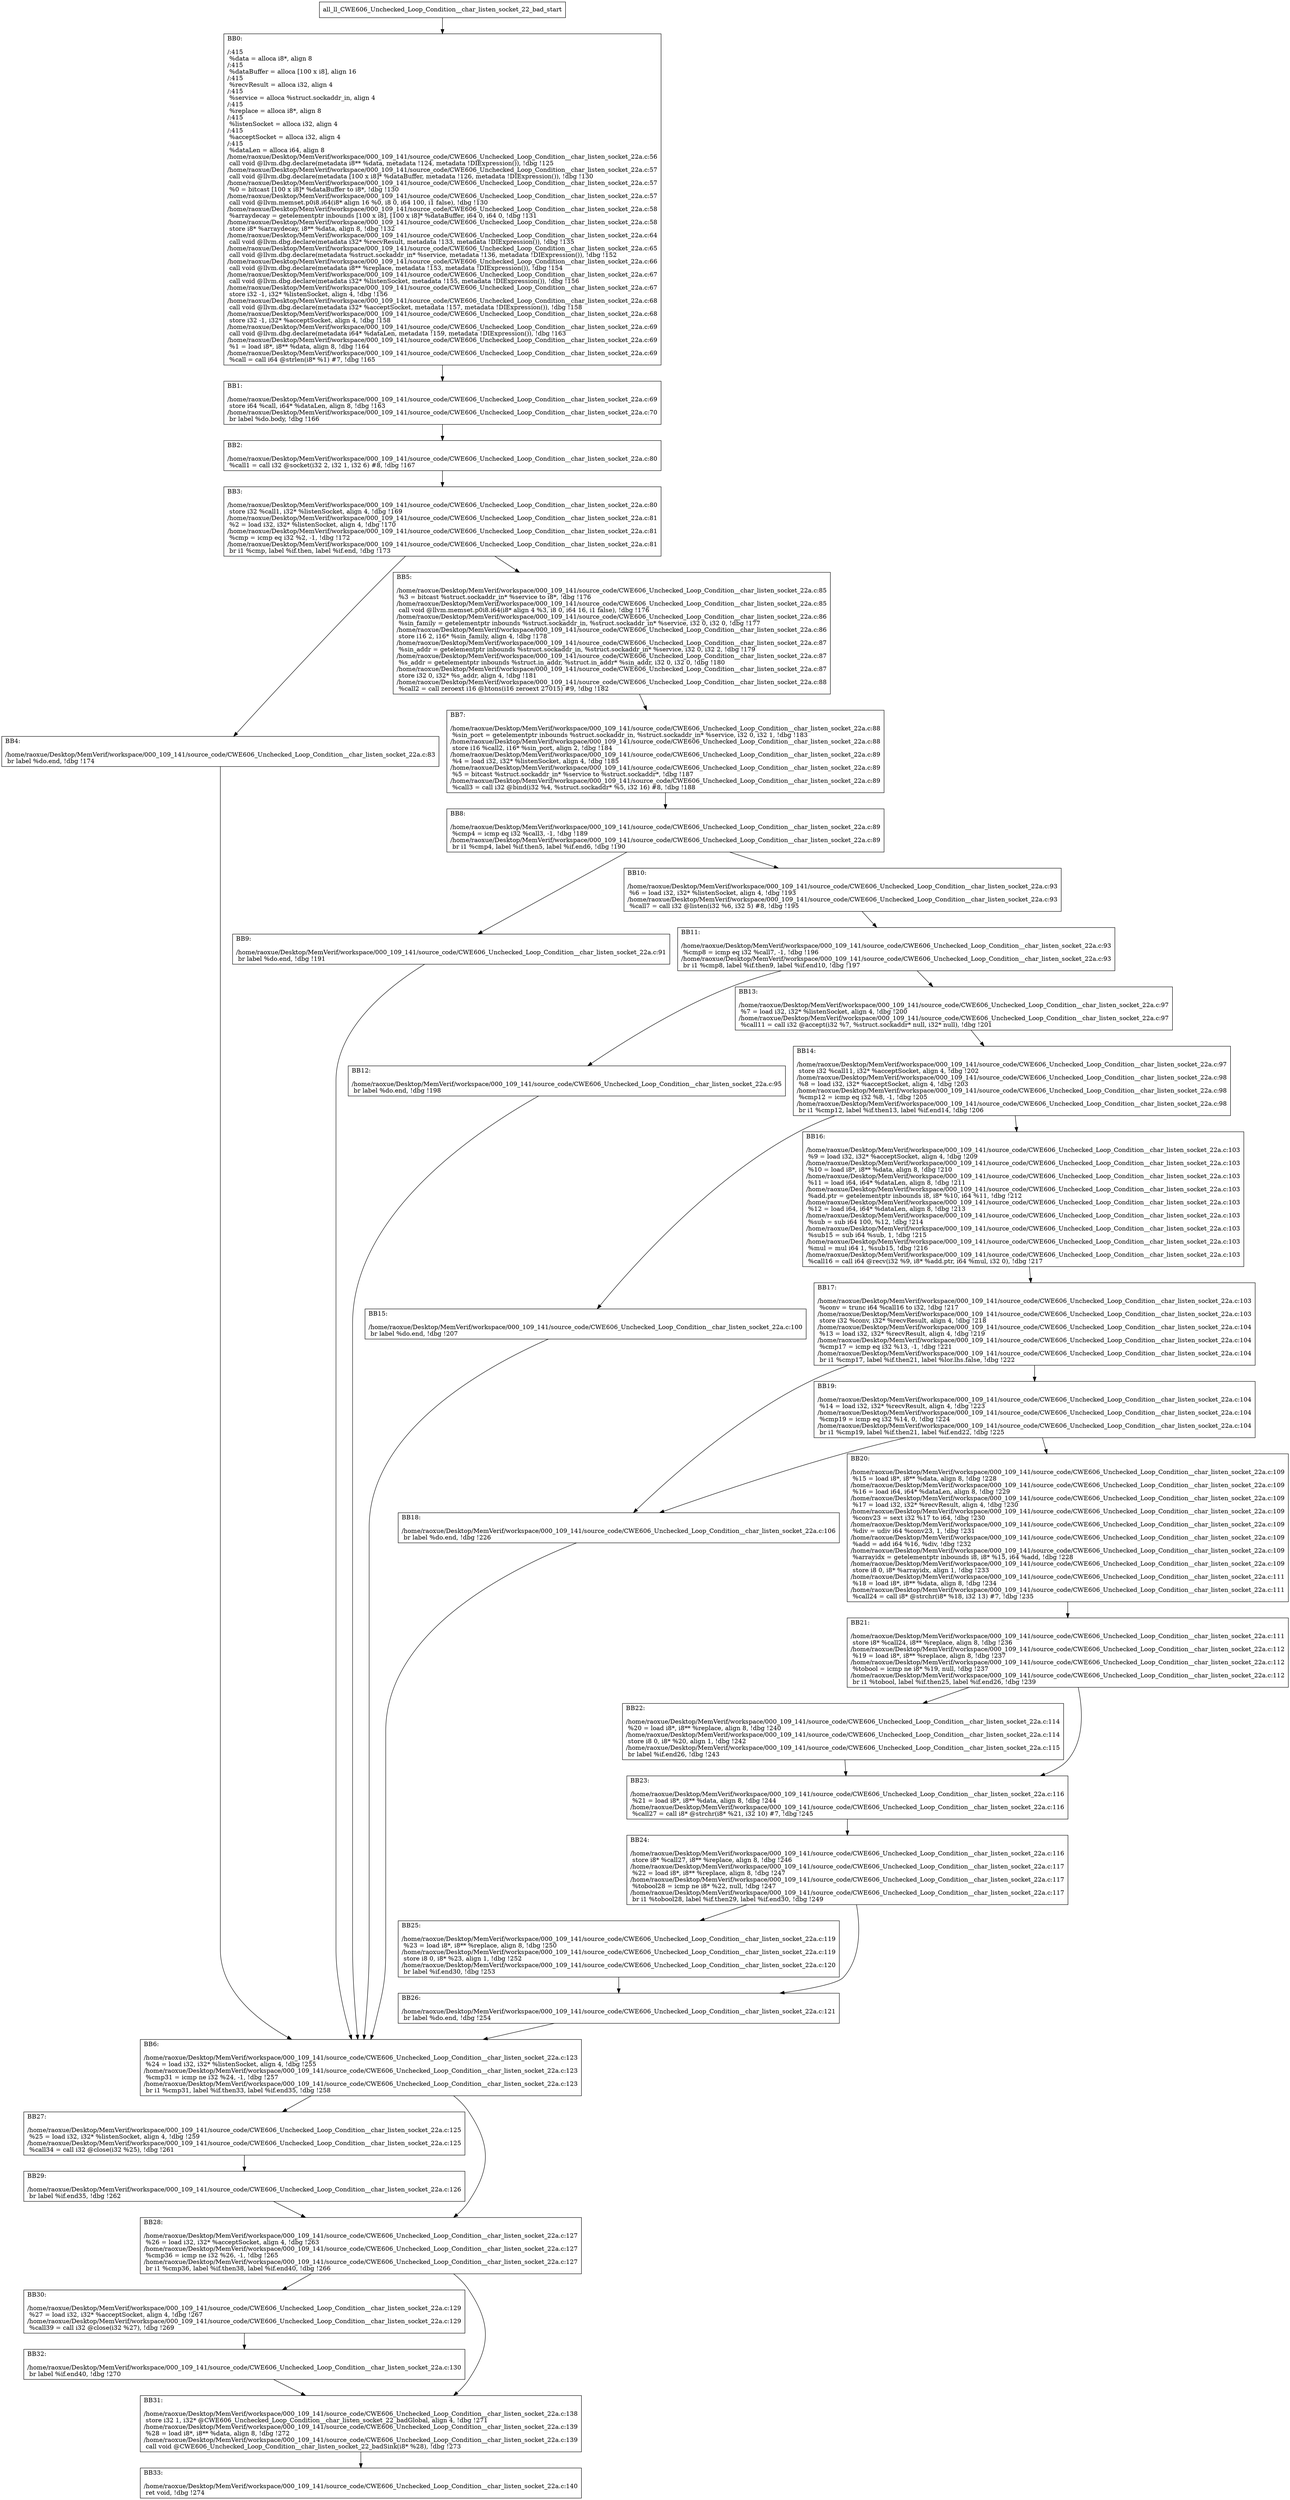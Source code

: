 digraph "CFG for'all_ll_CWE606_Unchecked_Loop_Condition__char_listen_socket_22_bad' function" {
	BBall_ll_CWE606_Unchecked_Loop_Condition__char_listen_socket_22_bad_start[shape=record,label="{all_ll_CWE606_Unchecked_Loop_Condition__char_listen_socket_22_bad_start}"];
	BBall_ll_CWE606_Unchecked_Loop_Condition__char_listen_socket_22_bad_start-> all_ll_CWE606_Unchecked_Loop_Condition__char_listen_socket_22_badBB0;
	all_ll_CWE606_Unchecked_Loop_Condition__char_listen_socket_22_badBB0 [shape=record, label="{BB0:\l\l/:415\l
  %data = alloca i8*, align 8\l
/:415\l
  %dataBuffer = alloca [100 x i8], align 16\l
/:415\l
  %recvResult = alloca i32, align 4\l
/:415\l
  %service = alloca %struct.sockaddr_in, align 4\l
/:415\l
  %replace = alloca i8*, align 8\l
/:415\l
  %listenSocket = alloca i32, align 4\l
/:415\l
  %acceptSocket = alloca i32, align 4\l
/:415\l
  %dataLen = alloca i64, align 8\l
/home/raoxue/Desktop/MemVerif/workspace/000_109_141/source_code/CWE606_Unchecked_Loop_Condition__char_listen_socket_22a.c:56\l
  call void @llvm.dbg.declare(metadata i8** %data, metadata !124, metadata !DIExpression()), !dbg !125\l
/home/raoxue/Desktop/MemVerif/workspace/000_109_141/source_code/CWE606_Unchecked_Loop_Condition__char_listen_socket_22a.c:57\l
  call void @llvm.dbg.declare(metadata [100 x i8]* %dataBuffer, metadata !126, metadata !DIExpression()), !dbg !130\l
/home/raoxue/Desktop/MemVerif/workspace/000_109_141/source_code/CWE606_Unchecked_Loop_Condition__char_listen_socket_22a.c:57\l
  %0 = bitcast [100 x i8]* %dataBuffer to i8*, !dbg !130\l
/home/raoxue/Desktop/MemVerif/workspace/000_109_141/source_code/CWE606_Unchecked_Loop_Condition__char_listen_socket_22a.c:57\l
  call void @llvm.memset.p0i8.i64(i8* align 16 %0, i8 0, i64 100, i1 false), !dbg !130\l
/home/raoxue/Desktop/MemVerif/workspace/000_109_141/source_code/CWE606_Unchecked_Loop_Condition__char_listen_socket_22a.c:58\l
  %arraydecay = getelementptr inbounds [100 x i8], [100 x i8]* %dataBuffer, i64 0, i64 0, !dbg !131\l
/home/raoxue/Desktop/MemVerif/workspace/000_109_141/source_code/CWE606_Unchecked_Loop_Condition__char_listen_socket_22a.c:58\l
  store i8* %arraydecay, i8** %data, align 8, !dbg !132\l
/home/raoxue/Desktop/MemVerif/workspace/000_109_141/source_code/CWE606_Unchecked_Loop_Condition__char_listen_socket_22a.c:64\l
  call void @llvm.dbg.declare(metadata i32* %recvResult, metadata !133, metadata !DIExpression()), !dbg !135\l
/home/raoxue/Desktop/MemVerif/workspace/000_109_141/source_code/CWE606_Unchecked_Loop_Condition__char_listen_socket_22a.c:65\l
  call void @llvm.dbg.declare(metadata %struct.sockaddr_in* %service, metadata !136, metadata !DIExpression()), !dbg !152\l
/home/raoxue/Desktop/MemVerif/workspace/000_109_141/source_code/CWE606_Unchecked_Loop_Condition__char_listen_socket_22a.c:66\l
  call void @llvm.dbg.declare(metadata i8** %replace, metadata !153, metadata !DIExpression()), !dbg !154\l
/home/raoxue/Desktop/MemVerif/workspace/000_109_141/source_code/CWE606_Unchecked_Loop_Condition__char_listen_socket_22a.c:67\l
  call void @llvm.dbg.declare(metadata i32* %listenSocket, metadata !155, metadata !DIExpression()), !dbg !156\l
/home/raoxue/Desktop/MemVerif/workspace/000_109_141/source_code/CWE606_Unchecked_Loop_Condition__char_listen_socket_22a.c:67\l
  store i32 -1, i32* %listenSocket, align 4, !dbg !156\l
/home/raoxue/Desktop/MemVerif/workspace/000_109_141/source_code/CWE606_Unchecked_Loop_Condition__char_listen_socket_22a.c:68\l
  call void @llvm.dbg.declare(metadata i32* %acceptSocket, metadata !157, metadata !DIExpression()), !dbg !158\l
/home/raoxue/Desktop/MemVerif/workspace/000_109_141/source_code/CWE606_Unchecked_Loop_Condition__char_listen_socket_22a.c:68\l
  store i32 -1, i32* %acceptSocket, align 4, !dbg !158\l
/home/raoxue/Desktop/MemVerif/workspace/000_109_141/source_code/CWE606_Unchecked_Loop_Condition__char_listen_socket_22a.c:69\l
  call void @llvm.dbg.declare(metadata i64* %dataLen, metadata !159, metadata !DIExpression()), !dbg !163\l
/home/raoxue/Desktop/MemVerif/workspace/000_109_141/source_code/CWE606_Unchecked_Loop_Condition__char_listen_socket_22a.c:69\l
  %1 = load i8*, i8** %data, align 8, !dbg !164\l
/home/raoxue/Desktop/MemVerif/workspace/000_109_141/source_code/CWE606_Unchecked_Loop_Condition__char_listen_socket_22a.c:69\l
  %call = call i64 @strlen(i8* %1) #7, !dbg !165\l
}"];
	all_ll_CWE606_Unchecked_Loop_Condition__char_listen_socket_22_badBB0-> all_ll_CWE606_Unchecked_Loop_Condition__char_listen_socket_22_badBB1;
	all_ll_CWE606_Unchecked_Loop_Condition__char_listen_socket_22_badBB1 [shape=record, label="{BB1:\l\l/home/raoxue/Desktop/MemVerif/workspace/000_109_141/source_code/CWE606_Unchecked_Loop_Condition__char_listen_socket_22a.c:69\l
  store i64 %call, i64* %dataLen, align 8, !dbg !163\l
/home/raoxue/Desktop/MemVerif/workspace/000_109_141/source_code/CWE606_Unchecked_Loop_Condition__char_listen_socket_22a.c:70\l
  br label %do.body, !dbg !166\l
}"];
	all_ll_CWE606_Unchecked_Loop_Condition__char_listen_socket_22_badBB1-> all_ll_CWE606_Unchecked_Loop_Condition__char_listen_socket_22_badBB2;
	all_ll_CWE606_Unchecked_Loop_Condition__char_listen_socket_22_badBB2 [shape=record, label="{BB2:\l\l/home/raoxue/Desktop/MemVerif/workspace/000_109_141/source_code/CWE606_Unchecked_Loop_Condition__char_listen_socket_22a.c:80\l
  %call1 = call i32 @socket(i32 2, i32 1, i32 6) #8, !dbg !167\l
}"];
	all_ll_CWE606_Unchecked_Loop_Condition__char_listen_socket_22_badBB2-> all_ll_CWE606_Unchecked_Loop_Condition__char_listen_socket_22_badBB3;
	all_ll_CWE606_Unchecked_Loop_Condition__char_listen_socket_22_badBB3 [shape=record, label="{BB3:\l\l/home/raoxue/Desktop/MemVerif/workspace/000_109_141/source_code/CWE606_Unchecked_Loop_Condition__char_listen_socket_22a.c:80\l
  store i32 %call1, i32* %listenSocket, align 4, !dbg !169\l
/home/raoxue/Desktop/MemVerif/workspace/000_109_141/source_code/CWE606_Unchecked_Loop_Condition__char_listen_socket_22a.c:81\l
  %2 = load i32, i32* %listenSocket, align 4, !dbg !170\l
/home/raoxue/Desktop/MemVerif/workspace/000_109_141/source_code/CWE606_Unchecked_Loop_Condition__char_listen_socket_22a.c:81\l
  %cmp = icmp eq i32 %2, -1, !dbg !172\l
/home/raoxue/Desktop/MemVerif/workspace/000_109_141/source_code/CWE606_Unchecked_Loop_Condition__char_listen_socket_22a.c:81\l
  br i1 %cmp, label %if.then, label %if.end, !dbg !173\l
}"];
	all_ll_CWE606_Unchecked_Loop_Condition__char_listen_socket_22_badBB3-> all_ll_CWE606_Unchecked_Loop_Condition__char_listen_socket_22_badBB4;
	all_ll_CWE606_Unchecked_Loop_Condition__char_listen_socket_22_badBB3-> all_ll_CWE606_Unchecked_Loop_Condition__char_listen_socket_22_badBB5;
	all_ll_CWE606_Unchecked_Loop_Condition__char_listen_socket_22_badBB4 [shape=record, label="{BB4:\l\l/home/raoxue/Desktop/MemVerif/workspace/000_109_141/source_code/CWE606_Unchecked_Loop_Condition__char_listen_socket_22a.c:83\l
  br label %do.end, !dbg !174\l
}"];
	all_ll_CWE606_Unchecked_Loop_Condition__char_listen_socket_22_badBB4-> all_ll_CWE606_Unchecked_Loop_Condition__char_listen_socket_22_badBB6;
	all_ll_CWE606_Unchecked_Loop_Condition__char_listen_socket_22_badBB5 [shape=record, label="{BB5:\l\l/home/raoxue/Desktop/MemVerif/workspace/000_109_141/source_code/CWE606_Unchecked_Loop_Condition__char_listen_socket_22a.c:85\l
  %3 = bitcast %struct.sockaddr_in* %service to i8*, !dbg !176\l
/home/raoxue/Desktop/MemVerif/workspace/000_109_141/source_code/CWE606_Unchecked_Loop_Condition__char_listen_socket_22a.c:85\l
  call void @llvm.memset.p0i8.i64(i8* align 4 %3, i8 0, i64 16, i1 false), !dbg !176\l
/home/raoxue/Desktop/MemVerif/workspace/000_109_141/source_code/CWE606_Unchecked_Loop_Condition__char_listen_socket_22a.c:86\l
  %sin_family = getelementptr inbounds %struct.sockaddr_in, %struct.sockaddr_in* %service, i32 0, i32 0, !dbg !177\l
/home/raoxue/Desktop/MemVerif/workspace/000_109_141/source_code/CWE606_Unchecked_Loop_Condition__char_listen_socket_22a.c:86\l
  store i16 2, i16* %sin_family, align 4, !dbg !178\l
/home/raoxue/Desktop/MemVerif/workspace/000_109_141/source_code/CWE606_Unchecked_Loop_Condition__char_listen_socket_22a.c:87\l
  %sin_addr = getelementptr inbounds %struct.sockaddr_in, %struct.sockaddr_in* %service, i32 0, i32 2, !dbg !179\l
/home/raoxue/Desktop/MemVerif/workspace/000_109_141/source_code/CWE606_Unchecked_Loop_Condition__char_listen_socket_22a.c:87\l
  %s_addr = getelementptr inbounds %struct.in_addr, %struct.in_addr* %sin_addr, i32 0, i32 0, !dbg !180\l
/home/raoxue/Desktop/MemVerif/workspace/000_109_141/source_code/CWE606_Unchecked_Loop_Condition__char_listen_socket_22a.c:87\l
  store i32 0, i32* %s_addr, align 4, !dbg !181\l
/home/raoxue/Desktop/MemVerif/workspace/000_109_141/source_code/CWE606_Unchecked_Loop_Condition__char_listen_socket_22a.c:88\l
  %call2 = call zeroext i16 @htons(i16 zeroext 27015) #9, !dbg !182\l
}"];
	all_ll_CWE606_Unchecked_Loop_Condition__char_listen_socket_22_badBB5-> all_ll_CWE606_Unchecked_Loop_Condition__char_listen_socket_22_badBB7;
	all_ll_CWE606_Unchecked_Loop_Condition__char_listen_socket_22_badBB7 [shape=record, label="{BB7:\l\l/home/raoxue/Desktop/MemVerif/workspace/000_109_141/source_code/CWE606_Unchecked_Loop_Condition__char_listen_socket_22a.c:88\l
  %sin_port = getelementptr inbounds %struct.sockaddr_in, %struct.sockaddr_in* %service, i32 0, i32 1, !dbg !183\l
/home/raoxue/Desktop/MemVerif/workspace/000_109_141/source_code/CWE606_Unchecked_Loop_Condition__char_listen_socket_22a.c:88\l
  store i16 %call2, i16* %sin_port, align 2, !dbg !184\l
/home/raoxue/Desktop/MemVerif/workspace/000_109_141/source_code/CWE606_Unchecked_Loop_Condition__char_listen_socket_22a.c:89\l
  %4 = load i32, i32* %listenSocket, align 4, !dbg !185\l
/home/raoxue/Desktop/MemVerif/workspace/000_109_141/source_code/CWE606_Unchecked_Loop_Condition__char_listen_socket_22a.c:89\l
  %5 = bitcast %struct.sockaddr_in* %service to %struct.sockaddr*, !dbg !187\l
/home/raoxue/Desktop/MemVerif/workspace/000_109_141/source_code/CWE606_Unchecked_Loop_Condition__char_listen_socket_22a.c:89\l
  %call3 = call i32 @bind(i32 %4, %struct.sockaddr* %5, i32 16) #8, !dbg !188\l
}"];
	all_ll_CWE606_Unchecked_Loop_Condition__char_listen_socket_22_badBB7-> all_ll_CWE606_Unchecked_Loop_Condition__char_listen_socket_22_badBB8;
	all_ll_CWE606_Unchecked_Loop_Condition__char_listen_socket_22_badBB8 [shape=record, label="{BB8:\l\l/home/raoxue/Desktop/MemVerif/workspace/000_109_141/source_code/CWE606_Unchecked_Loop_Condition__char_listen_socket_22a.c:89\l
  %cmp4 = icmp eq i32 %call3, -1, !dbg !189\l
/home/raoxue/Desktop/MemVerif/workspace/000_109_141/source_code/CWE606_Unchecked_Loop_Condition__char_listen_socket_22a.c:89\l
  br i1 %cmp4, label %if.then5, label %if.end6, !dbg !190\l
}"];
	all_ll_CWE606_Unchecked_Loop_Condition__char_listen_socket_22_badBB8-> all_ll_CWE606_Unchecked_Loop_Condition__char_listen_socket_22_badBB9;
	all_ll_CWE606_Unchecked_Loop_Condition__char_listen_socket_22_badBB8-> all_ll_CWE606_Unchecked_Loop_Condition__char_listen_socket_22_badBB10;
	all_ll_CWE606_Unchecked_Loop_Condition__char_listen_socket_22_badBB9 [shape=record, label="{BB9:\l\l/home/raoxue/Desktop/MemVerif/workspace/000_109_141/source_code/CWE606_Unchecked_Loop_Condition__char_listen_socket_22a.c:91\l
  br label %do.end, !dbg !191\l
}"];
	all_ll_CWE606_Unchecked_Loop_Condition__char_listen_socket_22_badBB9-> all_ll_CWE606_Unchecked_Loop_Condition__char_listen_socket_22_badBB6;
	all_ll_CWE606_Unchecked_Loop_Condition__char_listen_socket_22_badBB10 [shape=record, label="{BB10:\l\l/home/raoxue/Desktop/MemVerif/workspace/000_109_141/source_code/CWE606_Unchecked_Loop_Condition__char_listen_socket_22a.c:93\l
  %6 = load i32, i32* %listenSocket, align 4, !dbg !193\l
/home/raoxue/Desktop/MemVerif/workspace/000_109_141/source_code/CWE606_Unchecked_Loop_Condition__char_listen_socket_22a.c:93\l
  %call7 = call i32 @listen(i32 %6, i32 5) #8, !dbg !195\l
}"];
	all_ll_CWE606_Unchecked_Loop_Condition__char_listen_socket_22_badBB10-> all_ll_CWE606_Unchecked_Loop_Condition__char_listen_socket_22_badBB11;
	all_ll_CWE606_Unchecked_Loop_Condition__char_listen_socket_22_badBB11 [shape=record, label="{BB11:\l\l/home/raoxue/Desktop/MemVerif/workspace/000_109_141/source_code/CWE606_Unchecked_Loop_Condition__char_listen_socket_22a.c:93\l
  %cmp8 = icmp eq i32 %call7, -1, !dbg !196\l
/home/raoxue/Desktop/MemVerif/workspace/000_109_141/source_code/CWE606_Unchecked_Loop_Condition__char_listen_socket_22a.c:93\l
  br i1 %cmp8, label %if.then9, label %if.end10, !dbg !197\l
}"];
	all_ll_CWE606_Unchecked_Loop_Condition__char_listen_socket_22_badBB11-> all_ll_CWE606_Unchecked_Loop_Condition__char_listen_socket_22_badBB12;
	all_ll_CWE606_Unchecked_Loop_Condition__char_listen_socket_22_badBB11-> all_ll_CWE606_Unchecked_Loop_Condition__char_listen_socket_22_badBB13;
	all_ll_CWE606_Unchecked_Loop_Condition__char_listen_socket_22_badBB12 [shape=record, label="{BB12:\l\l/home/raoxue/Desktop/MemVerif/workspace/000_109_141/source_code/CWE606_Unchecked_Loop_Condition__char_listen_socket_22a.c:95\l
  br label %do.end, !dbg !198\l
}"];
	all_ll_CWE606_Unchecked_Loop_Condition__char_listen_socket_22_badBB12-> all_ll_CWE606_Unchecked_Loop_Condition__char_listen_socket_22_badBB6;
	all_ll_CWE606_Unchecked_Loop_Condition__char_listen_socket_22_badBB13 [shape=record, label="{BB13:\l\l/home/raoxue/Desktop/MemVerif/workspace/000_109_141/source_code/CWE606_Unchecked_Loop_Condition__char_listen_socket_22a.c:97\l
  %7 = load i32, i32* %listenSocket, align 4, !dbg !200\l
/home/raoxue/Desktop/MemVerif/workspace/000_109_141/source_code/CWE606_Unchecked_Loop_Condition__char_listen_socket_22a.c:97\l
  %call11 = call i32 @accept(i32 %7, %struct.sockaddr* null, i32* null), !dbg !201\l
}"];
	all_ll_CWE606_Unchecked_Loop_Condition__char_listen_socket_22_badBB13-> all_ll_CWE606_Unchecked_Loop_Condition__char_listen_socket_22_badBB14;
	all_ll_CWE606_Unchecked_Loop_Condition__char_listen_socket_22_badBB14 [shape=record, label="{BB14:\l\l/home/raoxue/Desktop/MemVerif/workspace/000_109_141/source_code/CWE606_Unchecked_Loop_Condition__char_listen_socket_22a.c:97\l
  store i32 %call11, i32* %acceptSocket, align 4, !dbg !202\l
/home/raoxue/Desktop/MemVerif/workspace/000_109_141/source_code/CWE606_Unchecked_Loop_Condition__char_listen_socket_22a.c:98\l
  %8 = load i32, i32* %acceptSocket, align 4, !dbg !203\l
/home/raoxue/Desktop/MemVerif/workspace/000_109_141/source_code/CWE606_Unchecked_Loop_Condition__char_listen_socket_22a.c:98\l
  %cmp12 = icmp eq i32 %8, -1, !dbg !205\l
/home/raoxue/Desktop/MemVerif/workspace/000_109_141/source_code/CWE606_Unchecked_Loop_Condition__char_listen_socket_22a.c:98\l
  br i1 %cmp12, label %if.then13, label %if.end14, !dbg !206\l
}"];
	all_ll_CWE606_Unchecked_Loop_Condition__char_listen_socket_22_badBB14-> all_ll_CWE606_Unchecked_Loop_Condition__char_listen_socket_22_badBB15;
	all_ll_CWE606_Unchecked_Loop_Condition__char_listen_socket_22_badBB14-> all_ll_CWE606_Unchecked_Loop_Condition__char_listen_socket_22_badBB16;
	all_ll_CWE606_Unchecked_Loop_Condition__char_listen_socket_22_badBB15 [shape=record, label="{BB15:\l\l/home/raoxue/Desktop/MemVerif/workspace/000_109_141/source_code/CWE606_Unchecked_Loop_Condition__char_listen_socket_22a.c:100\l
  br label %do.end, !dbg !207\l
}"];
	all_ll_CWE606_Unchecked_Loop_Condition__char_listen_socket_22_badBB15-> all_ll_CWE606_Unchecked_Loop_Condition__char_listen_socket_22_badBB6;
	all_ll_CWE606_Unchecked_Loop_Condition__char_listen_socket_22_badBB16 [shape=record, label="{BB16:\l\l/home/raoxue/Desktop/MemVerif/workspace/000_109_141/source_code/CWE606_Unchecked_Loop_Condition__char_listen_socket_22a.c:103\l
  %9 = load i32, i32* %acceptSocket, align 4, !dbg !209\l
/home/raoxue/Desktop/MemVerif/workspace/000_109_141/source_code/CWE606_Unchecked_Loop_Condition__char_listen_socket_22a.c:103\l
  %10 = load i8*, i8** %data, align 8, !dbg !210\l
/home/raoxue/Desktop/MemVerif/workspace/000_109_141/source_code/CWE606_Unchecked_Loop_Condition__char_listen_socket_22a.c:103\l
  %11 = load i64, i64* %dataLen, align 8, !dbg !211\l
/home/raoxue/Desktop/MemVerif/workspace/000_109_141/source_code/CWE606_Unchecked_Loop_Condition__char_listen_socket_22a.c:103\l
  %add.ptr = getelementptr inbounds i8, i8* %10, i64 %11, !dbg !212\l
/home/raoxue/Desktop/MemVerif/workspace/000_109_141/source_code/CWE606_Unchecked_Loop_Condition__char_listen_socket_22a.c:103\l
  %12 = load i64, i64* %dataLen, align 8, !dbg !213\l
/home/raoxue/Desktop/MemVerif/workspace/000_109_141/source_code/CWE606_Unchecked_Loop_Condition__char_listen_socket_22a.c:103\l
  %sub = sub i64 100, %12, !dbg !214\l
/home/raoxue/Desktop/MemVerif/workspace/000_109_141/source_code/CWE606_Unchecked_Loop_Condition__char_listen_socket_22a.c:103\l
  %sub15 = sub i64 %sub, 1, !dbg !215\l
/home/raoxue/Desktop/MemVerif/workspace/000_109_141/source_code/CWE606_Unchecked_Loop_Condition__char_listen_socket_22a.c:103\l
  %mul = mul i64 1, %sub15, !dbg !216\l
/home/raoxue/Desktop/MemVerif/workspace/000_109_141/source_code/CWE606_Unchecked_Loop_Condition__char_listen_socket_22a.c:103\l
  %call16 = call i64 @recv(i32 %9, i8* %add.ptr, i64 %mul, i32 0), !dbg !217\l
}"];
	all_ll_CWE606_Unchecked_Loop_Condition__char_listen_socket_22_badBB16-> all_ll_CWE606_Unchecked_Loop_Condition__char_listen_socket_22_badBB17;
	all_ll_CWE606_Unchecked_Loop_Condition__char_listen_socket_22_badBB17 [shape=record, label="{BB17:\l\l/home/raoxue/Desktop/MemVerif/workspace/000_109_141/source_code/CWE606_Unchecked_Loop_Condition__char_listen_socket_22a.c:103\l
  %conv = trunc i64 %call16 to i32, !dbg !217\l
/home/raoxue/Desktop/MemVerif/workspace/000_109_141/source_code/CWE606_Unchecked_Loop_Condition__char_listen_socket_22a.c:103\l
  store i32 %conv, i32* %recvResult, align 4, !dbg !218\l
/home/raoxue/Desktop/MemVerif/workspace/000_109_141/source_code/CWE606_Unchecked_Loop_Condition__char_listen_socket_22a.c:104\l
  %13 = load i32, i32* %recvResult, align 4, !dbg !219\l
/home/raoxue/Desktop/MemVerif/workspace/000_109_141/source_code/CWE606_Unchecked_Loop_Condition__char_listen_socket_22a.c:104\l
  %cmp17 = icmp eq i32 %13, -1, !dbg !221\l
/home/raoxue/Desktop/MemVerif/workspace/000_109_141/source_code/CWE606_Unchecked_Loop_Condition__char_listen_socket_22a.c:104\l
  br i1 %cmp17, label %if.then21, label %lor.lhs.false, !dbg !222\l
}"];
	all_ll_CWE606_Unchecked_Loop_Condition__char_listen_socket_22_badBB17-> all_ll_CWE606_Unchecked_Loop_Condition__char_listen_socket_22_badBB18;
	all_ll_CWE606_Unchecked_Loop_Condition__char_listen_socket_22_badBB17-> all_ll_CWE606_Unchecked_Loop_Condition__char_listen_socket_22_badBB19;
	all_ll_CWE606_Unchecked_Loop_Condition__char_listen_socket_22_badBB19 [shape=record, label="{BB19:\l\l/home/raoxue/Desktop/MemVerif/workspace/000_109_141/source_code/CWE606_Unchecked_Loop_Condition__char_listen_socket_22a.c:104\l
  %14 = load i32, i32* %recvResult, align 4, !dbg !223\l
/home/raoxue/Desktop/MemVerif/workspace/000_109_141/source_code/CWE606_Unchecked_Loop_Condition__char_listen_socket_22a.c:104\l
  %cmp19 = icmp eq i32 %14, 0, !dbg !224\l
/home/raoxue/Desktop/MemVerif/workspace/000_109_141/source_code/CWE606_Unchecked_Loop_Condition__char_listen_socket_22a.c:104\l
  br i1 %cmp19, label %if.then21, label %if.end22, !dbg !225\l
}"];
	all_ll_CWE606_Unchecked_Loop_Condition__char_listen_socket_22_badBB19-> all_ll_CWE606_Unchecked_Loop_Condition__char_listen_socket_22_badBB18;
	all_ll_CWE606_Unchecked_Loop_Condition__char_listen_socket_22_badBB19-> all_ll_CWE606_Unchecked_Loop_Condition__char_listen_socket_22_badBB20;
	all_ll_CWE606_Unchecked_Loop_Condition__char_listen_socket_22_badBB18 [shape=record, label="{BB18:\l\l/home/raoxue/Desktop/MemVerif/workspace/000_109_141/source_code/CWE606_Unchecked_Loop_Condition__char_listen_socket_22a.c:106\l
  br label %do.end, !dbg !226\l
}"];
	all_ll_CWE606_Unchecked_Loop_Condition__char_listen_socket_22_badBB18-> all_ll_CWE606_Unchecked_Loop_Condition__char_listen_socket_22_badBB6;
	all_ll_CWE606_Unchecked_Loop_Condition__char_listen_socket_22_badBB20 [shape=record, label="{BB20:\l\l/home/raoxue/Desktop/MemVerif/workspace/000_109_141/source_code/CWE606_Unchecked_Loop_Condition__char_listen_socket_22a.c:109\l
  %15 = load i8*, i8** %data, align 8, !dbg !228\l
/home/raoxue/Desktop/MemVerif/workspace/000_109_141/source_code/CWE606_Unchecked_Loop_Condition__char_listen_socket_22a.c:109\l
  %16 = load i64, i64* %dataLen, align 8, !dbg !229\l
/home/raoxue/Desktop/MemVerif/workspace/000_109_141/source_code/CWE606_Unchecked_Loop_Condition__char_listen_socket_22a.c:109\l
  %17 = load i32, i32* %recvResult, align 4, !dbg !230\l
/home/raoxue/Desktop/MemVerif/workspace/000_109_141/source_code/CWE606_Unchecked_Loop_Condition__char_listen_socket_22a.c:109\l
  %conv23 = sext i32 %17 to i64, !dbg !230\l
/home/raoxue/Desktop/MemVerif/workspace/000_109_141/source_code/CWE606_Unchecked_Loop_Condition__char_listen_socket_22a.c:109\l
  %div = udiv i64 %conv23, 1, !dbg !231\l
/home/raoxue/Desktop/MemVerif/workspace/000_109_141/source_code/CWE606_Unchecked_Loop_Condition__char_listen_socket_22a.c:109\l
  %add = add i64 %16, %div, !dbg !232\l
/home/raoxue/Desktop/MemVerif/workspace/000_109_141/source_code/CWE606_Unchecked_Loop_Condition__char_listen_socket_22a.c:109\l
  %arrayidx = getelementptr inbounds i8, i8* %15, i64 %add, !dbg !228\l
/home/raoxue/Desktop/MemVerif/workspace/000_109_141/source_code/CWE606_Unchecked_Loop_Condition__char_listen_socket_22a.c:109\l
  store i8 0, i8* %arrayidx, align 1, !dbg !233\l
/home/raoxue/Desktop/MemVerif/workspace/000_109_141/source_code/CWE606_Unchecked_Loop_Condition__char_listen_socket_22a.c:111\l
  %18 = load i8*, i8** %data, align 8, !dbg !234\l
/home/raoxue/Desktop/MemVerif/workspace/000_109_141/source_code/CWE606_Unchecked_Loop_Condition__char_listen_socket_22a.c:111\l
  %call24 = call i8* @strchr(i8* %18, i32 13) #7, !dbg !235\l
}"];
	all_ll_CWE606_Unchecked_Loop_Condition__char_listen_socket_22_badBB20-> all_ll_CWE606_Unchecked_Loop_Condition__char_listen_socket_22_badBB21;
	all_ll_CWE606_Unchecked_Loop_Condition__char_listen_socket_22_badBB21 [shape=record, label="{BB21:\l\l/home/raoxue/Desktop/MemVerif/workspace/000_109_141/source_code/CWE606_Unchecked_Loop_Condition__char_listen_socket_22a.c:111\l
  store i8* %call24, i8** %replace, align 8, !dbg !236\l
/home/raoxue/Desktop/MemVerif/workspace/000_109_141/source_code/CWE606_Unchecked_Loop_Condition__char_listen_socket_22a.c:112\l
  %19 = load i8*, i8** %replace, align 8, !dbg !237\l
/home/raoxue/Desktop/MemVerif/workspace/000_109_141/source_code/CWE606_Unchecked_Loop_Condition__char_listen_socket_22a.c:112\l
  %tobool = icmp ne i8* %19, null, !dbg !237\l
/home/raoxue/Desktop/MemVerif/workspace/000_109_141/source_code/CWE606_Unchecked_Loop_Condition__char_listen_socket_22a.c:112\l
  br i1 %tobool, label %if.then25, label %if.end26, !dbg !239\l
}"];
	all_ll_CWE606_Unchecked_Loop_Condition__char_listen_socket_22_badBB21-> all_ll_CWE606_Unchecked_Loop_Condition__char_listen_socket_22_badBB22;
	all_ll_CWE606_Unchecked_Loop_Condition__char_listen_socket_22_badBB21-> all_ll_CWE606_Unchecked_Loop_Condition__char_listen_socket_22_badBB23;
	all_ll_CWE606_Unchecked_Loop_Condition__char_listen_socket_22_badBB22 [shape=record, label="{BB22:\l\l/home/raoxue/Desktop/MemVerif/workspace/000_109_141/source_code/CWE606_Unchecked_Loop_Condition__char_listen_socket_22a.c:114\l
  %20 = load i8*, i8** %replace, align 8, !dbg !240\l
/home/raoxue/Desktop/MemVerif/workspace/000_109_141/source_code/CWE606_Unchecked_Loop_Condition__char_listen_socket_22a.c:114\l
  store i8 0, i8* %20, align 1, !dbg !242\l
/home/raoxue/Desktop/MemVerif/workspace/000_109_141/source_code/CWE606_Unchecked_Loop_Condition__char_listen_socket_22a.c:115\l
  br label %if.end26, !dbg !243\l
}"];
	all_ll_CWE606_Unchecked_Loop_Condition__char_listen_socket_22_badBB22-> all_ll_CWE606_Unchecked_Loop_Condition__char_listen_socket_22_badBB23;
	all_ll_CWE606_Unchecked_Loop_Condition__char_listen_socket_22_badBB23 [shape=record, label="{BB23:\l\l/home/raoxue/Desktop/MemVerif/workspace/000_109_141/source_code/CWE606_Unchecked_Loop_Condition__char_listen_socket_22a.c:116\l
  %21 = load i8*, i8** %data, align 8, !dbg !244\l
/home/raoxue/Desktop/MemVerif/workspace/000_109_141/source_code/CWE606_Unchecked_Loop_Condition__char_listen_socket_22a.c:116\l
  %call27 = call i8* @strchr(i8* %21, i32 10) #7, !dbg !245\l
}"];
	all_ll_CWE606_Unchecked_Loop_Condition__char_listen_socket_22_badBB23-> all_ll_CWE606_Unchecked_Loop_Condition__char_listen_socket_22_badBB24;
	all_ll_CWE606_Unchecked_Loop_Condition__char_listen_socket_22_badBB24 [shape=record, label="{BB24:\l\l/home/raoxue/Desktop/MemVerif/workspace/000_109_141/source_code/CWE606_Unchecked_Loop_Condition__char_listen_socket_22a.c:116\l
  store i8* %call27, i8** %replace, align 8, !dbg !246\l
/home/raoxue/Desktop/MemVerif/workspace/000_109_141/source_code/CWE606_Unchecked_Loop_Condition__char_listen_socket_22a.c:117\l
  %22 = load i8*, i8** %replace, align 8, !dbg !247\l
/home/raoxue/Desktop/MemVerif/workspace/000_109_141/source_code/CWE606_Unchecked_Loop_Condition__char_listen_socket_22a.c:117\l
  %tobool28 = icmp ne i8* %22, null, !dbg !247\l
/home/raoxue/Desktop/MemVerif/workspace/000_109_141/source_code/CWE606_Unchecked_Loop_Condition__char_listen_socket_22a.c:117\l
  br i1 %tobool28, label %if.then29, label %if.end30, !dbg !249\l
}"];
	all_ll_CWE606_Unchecked_Loop_Condition__char_listen_socket_22_badBB24-> all_ll_CWE606_Unchecked_Loop_Condition__char_listen_socket_22_badBB25;
	all_ll_CWE606_Unchecked_Loop_Condition__char_listen_socket_22_badBB24-> all_ll_CWE606_Unchecked_Loop_Condition__char_listen_socket_22_badBB26;
	all_ll_CWE606_Unchecked_Loop_Condition__char_listen_socket_22_badBB25 [shape=record, label="{BB25:\l\l/home/raoxue/Desktop/MemVerif/workspace/000_109_141/source_code/CWE606_Unchecked_Loop_Condition__char_listen_socket_22a.c:119\l
  %23 = load i8*, i8** %replace, align 8, !dbg !250\l
/home/raoxue/Desktop/MemVerif/workspace/000_109_141/source_code/CWE606_Unchecked_Loop_Condition__char_listen_socket_22a.c:119\l
  store i8 0, i8* %23, align 1, !dbg !252\l
/home/raoxue/Desktop/MemVerif/workspace/000_109_141/source_code/CWE606_Unchecked_Loop_Condition__char_listen_socket_22a.c:120\l
  br label %if.end30, !dbg !253\l
}"];
	all_ll_CWE606_Unchecked_Loop_Condition__char_listen_socket_22_badBB25-> all_ll_CWE606_Unchecked_Loop_Condition__char_listen_socket_22_badBB26;
	all_ll_CWE606_Unchecked_Loop_Condition__char_listen_socket_22_badBB26 [shape=record, label="{BB26:\l\l/home/raoxue/Desktop/MemVerif/workspace/000_109_141/source_code/CWE606_Unchecked_Loop_Condition__char_listen_socket_22a.c:121\l
  br label %do.end, !dbg !254\l
}"];
	all_ll_CWE606_Unchecked_Loop_Condition__char_listen_socket_22_badBB26-> all_ll_CWE606_Unchecked_Loop_Condition__char_listen_socket_22_badBB6;
	all_ll_CWE606_Unchecked_Loop_Condition__char_listen_socket_22_badBB6 [shape=record, label="{BB6:\l\l/home/raoxue/Desktop/MemVerif/workspace/000_109_141/source_code/CWE606_Unchecked_Loop_Condition__char_listen_socket_22a.c:123\l
  %24 = load i32, i32* %listenSocket, align 4, !dbg !255\l
/home/raoxue/Desktop/MemVerif/workspace/000_109_141/source_code/CWE606_Unchecked_Loop_Condition__char_listen_socket_22a.c:123\l
  %cmp31 = icmp ne i32 %24, -1, !dbg !257\l
/home/raoxue/Desktop/MemVerif/workspace/000_109_141/source_code/CWE606_Unchecked_Loop_Condition__char_listen_socket_22a.c:123\l
  br i1 %cmp31, label %if.then33, label %if.end35, !dbg !258\l
}"];
	all_ll_CWE606_Unchecked_Loop_Condition__char_listen_socket_22_badBB6-> all_ll_CWE606_Unchecked_Loop_Condition__char_listen_socket_22_badBB27;
	all_ll_CWE606_Unchecked_Loop_Condition__char_listen_socket_22_badBB6-> all_ll_CWE606_Unchecked_Loop_Condition__char_listen_socket_22_badBB28;
	all_ll_CWE606_Unchecked_Loop_Condition__char_listen_socket_22_badBB27 [shape=record, label="{BB27:\l\l/home/raoxue/Desktop/MemVerif/workspace/000_109_141/source_code/CWE606_Unchecked_Loop_Condition__char_listen_socket_22a.c:125\l
  %25 = load i32, i32* %listenSocket, align 4, !dbg !259\l
/home/raoxue/Desktop/MemVerif/workspace/000_109_141/source_code/CWE606_Unchecked_Loop_Condition__char_listen_socket_22a.c:125\l
  %call34 = call i32 @close(i32 %25), !dbg !261\l
}"];
	all_ll_CWE606_Unchecked_Loop_Condition__char_listen_socket_22_badBB27-> all_ll_CWE606_Unchecked_Loop_Condition__char_listen_socket_22_badBB29;
	all_ll_CWE606_Unchecked_Loop_Condition__char_listen_socket_22_badBB29 [shape=record, label="{BB29:\l\l/home/raoxue/Desktop/MemVerif/workspace/000_109_141/source_code/CWE606_Unchecked_Loop_Condition__char_listen_socket_22a.c:126\l
  br label %if.end35, !dbg !262\l
}"];
	all_ll_CWE606_Unchecked_Loop_Condition__char_listen_socket_22_badBB29-> all_ll_CWE606_Unchecked_Loop_Condition__char_listen_socket_22_badBB28;
	all_ll_CWE606_Unchecked_Loop_Condition__char_listen_socket_22_badBB28 [shape=record, label="{BB28:\l\l/home/raoxue/Desktop/MemVerif/workspace/000_109_141/source_code/CWE606_Unchecked_Loop_Condition__char_listen_socket_22a.c:127\l
  %26 = load i32, i32* %acceptSocket, align 4, !dbg !263\l
/home/raoxue/Desktop/MemVerif/workspace/000_109_141/source_code/CWE606_Unchecked_Loop_Condition__char_listen_socket_22a.c:127\l
  %cmp36 = icmp ne i32 %26, -1, !dbg !265\l
/home/raoxue/Desktop/MemVerif/workspace/000_109_141/source_code/CWE606_Unchecked_Loop_Condition__char_listen_socket_22a.c:127\l
  br i1 %cmp36, label %if.then38, label %if.end40, !dbg !266\l
}"];
	all_ll_CWE606_Unchecked_Loop_Condition__char_listen_socket_22_badBB28-> all_ll_CWE606_Unchecked_Loop_Condition__char_listen_socket_22_badBB30;
	all_ll_CWE606_Unchecked_Loop_Condition__char_listen_socket_22_badBB28-> all_ll_CWE606_Unchecked_Loop_Condition__char_listen_socket_22_badBB31;
	all_ll_CWE606_Unchecked_Loop_Condition__char_listen_socket_22_badBB30 [shape=record, label="{BB30:\l\l/home/raoxue/Desktop/MemVerif/workspace/000_109_141/source_code/CWE606_Unchecked_Loop_Condition__char_listen_socket_22a.c:129\l
  %27 = load i32, i32* %acceptSocket, align 4, !dbg !267\l
/home/raoxue/Desktop/MemVerif/workspace/000_109_141/source_code/CWE606_Unchecked_Loop_Condition__char_listen_socket_22a.c:129\l
  %call39 = call i32 @close(i32 %27), !dbg !269\l
}"];
	all_ll_CWE606_Unchecked_Loop_Condition__char_listen_socket_22_badBB30-> all_ll_CWE606_Unchecked_Loop_Condition__char_listen_socket_22_badBB32;
	all_ll_CWE606_Unchecked_Loop_Condition__char_listen_socket_22_badBB32 [shape=record, label="{BB32:\l\l/home/raoxue/Desktop/MemVerif/workspace/000_109_141/source_code/CWE606_Unchecked_Loop_Condition__char_listen_socket_22a.c:130\l
  br label %if.end40, !dbg !270\l
}"];
	all_ll_CWE606_Unchecked_Loop_Condition__char_listen_socket_22_badBB32-> all_ll_CWE606_Unchecked_Loop_Condition__char_listen_socket_22_badBB31;
	all_ll_CWE606_Unchecked_Loop_Condition__char_listen_socket_22_badBB31 [shape=record, label="{BB31:\l\l/home/raoxue/Desktop/MemVerif/workspace/000_109_141/source_code/CWE606_Unchecked_Loop_Condition__char_listen_socket_22a.c:138\l
  store i32 1, i32* @CWE606_Unchecked_Loop_Condition__char_listen_socket_22_badGlobal, align 4, !dbg !271\l
/home/raoxue/Desktop/MemVerif/workspace/000_109_141/source_code/CWE606_Unchecked_Loop_Condition__char_listen_socket_22a.c:139\l
  %28 = load i8*, i8** %data, align 8, !dbg !272\l
/home/raoxue/Desktop/MemVerif/workspace/000_109_141/source_code/CWE606_Unchecked_Loop_Condition__char_listen_socket_22a.c:139\l
  call void @CWE606_Unchecked_Loop_Condition__char_listen_socket_22_badSink(i8* %28), !dbg !273\l
}"];
	all_ll_CWE606_Unchecked_Loop_Condition__char_listen_socket_22_badBB31-> all_ll_CWE606_Unchecked_Loop_Condition__char_listen_socket_22_badBB33;
	all_ll_CWE606_Unchecked_Loop_Condition__char_listen_socket_22_badBB33 [shape=record, label="{BB33:\l\l/home/raoxue/Desktop/MemVerif/workspace/000_109_141/source_code/CWE606_Unchecked_Loop_Condition__char_listen_socket_22a.c:140\l
  ret void, !dbg !274\l
}"];
}
